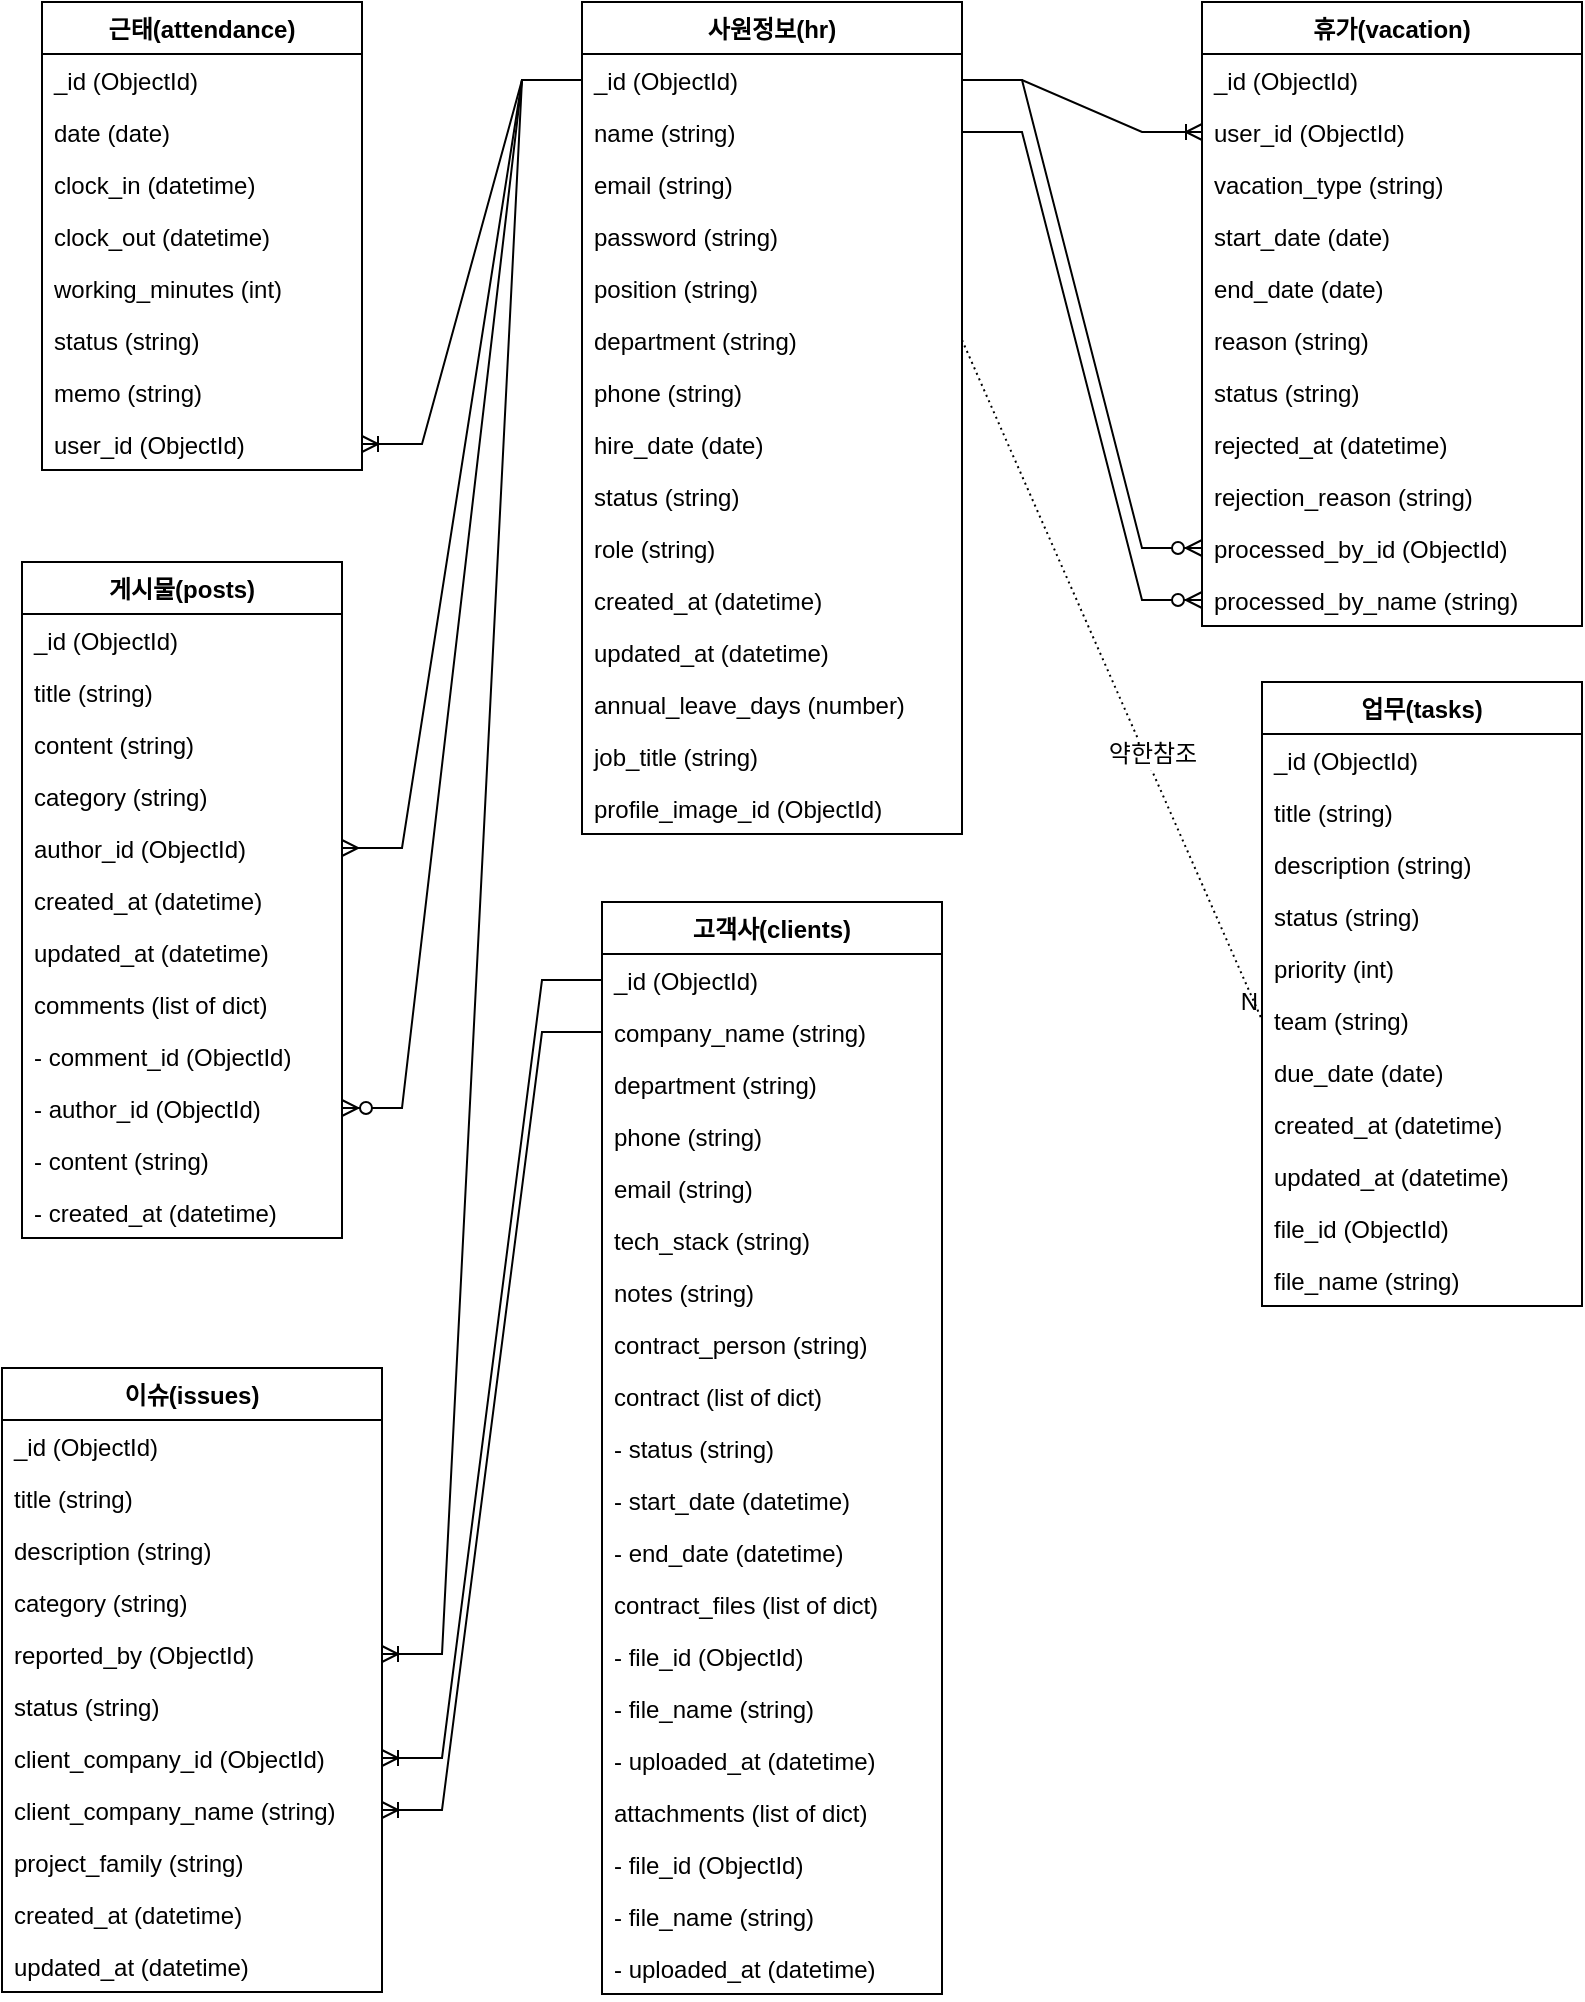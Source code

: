 <mxfile version="27.0.9">
  <diagram name="페이지-1" id="g2t0uJ6KD0MxuH9qEIq0">
    <mxGraphModel dx="1426" dy="849" grid="1" gridSize="10" guides="1" tooltips="1" connect="1" arrows="1" fold="1" page="1" pageScale="1" pageWidth="827" pageHeight="1169" math="0" shadow="0">
      <root>
        <mxCell id="0" />
        <mxCell id="1" parent="0" />
        <mxCell id="-T0FVrPEkTN-0Hhbwtk2-1050" value="업무(tasks)" style="swimlane;fontStyle=1;childLayout=stackLayout;horizontal=1;startSize=26;horizontalStack=0;resizeParent=1;resizeParentMax=0;resizeLast=0;collapsible=1;marginBottom=0;strokeColor=default;align=center;verticalAlign=middle;fontFamily=Helvetica;fontSize=12;fontColor=default;fillColor=default;" parent="1" vertex="1">
          <mxGeometry x="790" y="670" width="160" height="312" as="geometry" />
        </mxCell>
        <mxCell id="-T0FVrPEkTN-0Hhbwtk2-1051" value="_id (ObjectId)" style="text;strokeColor=none;fillColor=none;align=left;verticalAlign=top;spacingLeft=4;spacingRight=4;overflow=hidden;rotatable=0;points=[[0,0.5],[1,0.5]];portConstraint=eastwest;fontFamily=Helvetica;fontSize=12;fontColor=default;fontStyle=0;" parent="-T0FVrPEkTN-0Hhbwtk2-1050" vertex="1">
          <mxGeometry y="26" width="160" height="26" as="geometry" />
        </mxCell>
        <mxCell id="-T0FVrPEkTN-0Hhbwtk2-1052" value="title (string)" style="text;strokeColor=none;fillColor=none;align=left;verticalAlign=top;spacingLeft=4;spacingRight=4;overflow=hidden;rotatable=0;points=[[0,0.5],[1,0.5]];portConstraint=eastwest;fontFamily=Helvetica;fontSize=12;fontColor=default;fontStyle=0;" parent="-T0FVrPEkTN-0Hhbwtk2-1050" vertex="1">
          <mxGeometry y="52" width="160" height="26" as="geometry" />
        </mxCell>
        <mxCell id="-T0FVrPEkTN-0Hhbwtk2-1053" value="description (string)" style="text;strokeColor=none;fillColor=none;align=left;verticalAlign=top;spacingLeft=4;spacingRight=4;overflow=hidden;rotatable=0;points=[[0,0.5],[1,0.5]];portConstraint=eastwest;fontFamily=Helvetica;fontSize=12;fontColor=default;fontStyle=0;" parent="-T0FVrPEkTN-0Hhbwtk2-1050" vertex="1">
          <mxGeometry y="78" width="160" height="26" as="geometry" />
        </mxCell>
        <mxCell id="-T0FVrPEkTN-0Hhbwtk2-1054" value="status (string)" style="text;strokeColor=none;fillColor=none;align=left;verticalAlign=top;spacingLeft=4;spacingRight=4;overflow=hidden;rotatable=0;points=[[0,0.5],[1,0.5]];portConstraint=eastwest;fontFamily=Helvetica;fontSize=12;fontColor=default;fontStyle=0;" parent="-T0FVrPEkTN-0Hhbwtk2-1050" vertex="1">
          <mxGeometry y="104" width="160" height="26" as="geometry" />
        </mxCell>
        <mxCell id="-T0FVrPEkTN-0Hhbwtk2-1055" value="priority (int)" style="text;strokeColor=none;fillColor=none;align=left;verticalAlign=top;spacingLeft=4;spacingRight=4;overflow=hidden;rotatable=0;points=[[0,0.5],[1,0.5]];portConstraint=eastwest;fontFamily=Helvetica;fontSize=12;fontColor=default;fontStyle=0;" parent="-T0FVrPEkTN-0Hhbwtk2-1050" vertex="1">
          <mxGeometry y="130" width="160" height="26" as="geometry" />
        </mxCell>
        <mxCell id="-T0FVrPEkTN-0Hhbwtk2-1056" value="team (string)" style="text;strokeColor=none;fillColor=none;align=left;verticalAlign=top;spacingLeft=4;spacingRight=4;overflow=hidden;rotatable=0;points=[[0,0.5],[1,0.5]];portConstraint=eastwest;fontFamily=Helvetica;fontSize=12;fontColor=default;fontStyle=0;" parent="-T0FVrPEkTN-0Hhbwtk2-1050" vertex="1">
          <mxGeometry y="156" width="160" height="26" as="geometry" />
        </mxCell>
        <mxCell id="-T0FVrPEkTN-0Hhbwtk2-1057" value="due_date (date)" style="text;strokeColor=none;fillColor=none;align=left;verticalAlign=top;spacingLeft=4;spacingRight=4;overflow=hidden;rotatable=0;points=[[0,0.5],[1,0.5]];portConstraint=eastwest;fontFamily=Helvetica;fontSize=12;fontColor=default;fontStyle=0;" parent="-T0FVrPEkTN-0Hhbwtk2-1050" vertex="1">
          <mxGeometry y="182" width="160" height="26" as="geometry" />
        </mxCell>
        <mxCell id="-T0FVrPEkTN-0Hhbwtk2-1058" value="created_at (datetime)" style="text;strokeColor=none;fillColor=none;align=left;verticalAlign=top;spacingLeft=4;spacingRight=4;overflow=hidden;rotatable=0;points=[[0,0.5],[1,0.5]];portConstraint=eastwest;fontFamily=Helvetica;fontSize=12;fontColor=default;fontStyle=0;" parent="-T0FVrPEkTN-0Hhbwtk2-1050" vertex="1">
          <mxGeometry y="208" width="160" height="26" as="geometry" />
        </mxCell>
        <mxCell id="-T0FVrPEkTN-0Hhbwtk2-1059" value="updated_at (datetime)" style="text;strokeColor=none;fillColor=none;align=left;verticalAlign=top;spacingLeft=4;spacingRight=4;overflow=hidden;rotatable=0;points=[[0,0.5],[1,0.5]];portConstraint=eastwest;fontFamily=Helvetica;fontSize=12;fontColor=default;fontStyle=0;" parent="-T0FVrPEkTN-0Hhbwtk2-1050" vertex="1">
          <mxGeometry y="234" width="160" height="26" as="geometry" />
        </mxCell>
        <mxCell id="-T0FVrPEkTN-0Hhbwtk2-1060" value="file_id (ObjectId)" style="text;strokeColor=none;fillColor=none;align=left;verticalAlign=top;spacingLeft=4;spacingRight=4;overflow=hidden;rotatable=0;points=[[0,0.5],[1,0.5]];portConstraint=eastwest;fontFamily=Helvetica;fontSize=12;fontColor=default;fontStyle=0;" parent="-T0FVrPEkTN-0Hhbwtk2-1050" vertex="1">
          <mxGeometry y="260" width="160" height="26" as="geometry" />
        </mxCell>
        <mxCell id="-T0FVrPEkTN-0Hhbwtk2-1061" value="file_name (string)" style="text;strokeColor=none;fillColor=none;align=left;verticalAlign=top;spacingLeft=4;spacingRight=4;overflow=hidden;rotatable=0;points=[[0,0.5],[1,0.5]];portConstraint=eastwest;fontFamily=Helvetica;fontSize=12;fontColor=default;fontStyle=0;" parent="-T0FVrPEkTN-0Hhbwtk2-1050" vertex="1">
          <mxGeometry y="286" width="160" height="26" as="geometry" />
        </mxCell>
        <mxCell id="-T0FVrPEkTN-0Hhbwtk2-1062" value="휴가(vacation)" style="swimlane;fontStyle=1;childLayout=stackLayout;horizontal=1;startSize=26;horizontalStack=0;resizeParent=1;resizeParentMax=0;resizeLast=0;collapsible=1;marginBottom=0;strokeColor=default;align=center;verticalAlign=middle;fontFamily=Helvetica;fontSize=12;fontColor=default;fillColor=default;" parent="1" vertex="1">
          <mxGeometry x="760" y="330" width="190" height="312" as="geometry" />
        </mxCell>
        <mxCell id="-T0FVrPEkTN-0Hhbwtk2-1063" value="_id (ObjectId)" style="text;strokeColor=none;fillColor=none;align=left;verticalAlign=top;spacingLeft=4;spacingRight=4;overflow=hidden;rotatable=0;points=[[0,0.5],[1,0.5]];portConstraint=eastwest;fontFamily=Helvetica;fontSize=12;fontColor=default;fontStyle=0;" parent="-T0FVrPEkTN-0Hhbwtk2-1062" vertex="1">
          <mxGeometry y="26" width="190" height="26" as="geometry" />
        </mxCell>
        <mxCell id="-T0FVrPEkTN-0Hhbwtk2-1064" value="user_id (ObjectId)" style="text;strokeColor=none;fillColor=none;align=left;verticalAlign=top;spacingLeft=4;spacingRight=4;overflow=hidden;rotatable=0;points=[[0,0.5],[1,0.5]];portConstraint=eastwest;fontFamily=Helvetica;fontSize=12;fontColor=default;fontStyle=0;" parent="-T0FVrPEkTN-0Hhbwtk2-1062" vertex="1">
          <mxGeometry y="52" width="190" height="26" as="geometry" />
        </mxCell>
        <mxCell id="-T0FVrPEkTN-0Hhbwtk2-1065" value="vacation_type (string)" style="text;strokeColor=none;fillColor=none;align=left;verticalAlign=top;spacingLeft=4;spacingRight=4;overflow=hidden;rotatable=0;points=[[0,0.5],[1,0.5]];portConstraint=eastwest;fontFamily=Helvetica;fontSize=12;fontColor=default;fontStyle=0;" parent="-T0FVrPEkTN-0Hhbwtk2-1062" vertex="1">
          <mxGeometry y="78" width="190" height="26" as="geometry" />
        </mxCell>
        <mxCell id="-T0FVrPEkTN-0Hhbwtk2-1066" value="start_date (date)" style="text;strokeColor=none;fillColor=none;align=left;verticalAlign=top;spacingLeft=4;spacingRight=4;overflow=hidden;rotatable=0;points=[[0,0.5],[1,0.5]];portConstraint=eastwest;fontFamily=Helvetica;fontSize=12;fontColor=default;fontStyle=0;" parent="-T0FVrPEkTN-0Hhbwtk2-1062" vertex="1">
          <mxGeometry y="104" width="190" height="26" as="geometry" />
        </mxCell>
        <mxCell id="-T0FVrPEkTN-0Hhbwtk2-1067" value="end_date (date)" style="text;strokeColor=none;fillColor=none;align=left;verticalAlign=top;spacingLeft=4;spacingRight=4;overflow=hidden;rotatable=0;points=[[0,0.5],[1,0.5]];portConstraint=eastwest;fontFamily=Helvetica;fontSize=12;fontColor=default;fontStyle=0;" parent="-T0FVrPEkTN-0Hhbwtk2-1062" vertex="1">
          <mxGeometry y="130" width="190" height="26" as="geometry" />
        </mxCell>
        <mxCell id="-T0FVrPEkTN-0Hhbwtk2-1068" value="reason (string)" style="text;strokeColor=none;fillColor=none;align=left;verticalAlign=top;spacingLeft=4;spacingRight=4;overflow=hidden;rotatable=0;points=[[0,0.5],[1,0.5]];portConstraint=eastwest;fontFamily=Helvetica;fontSize=12;fontColor=default;fontStyle=0;" parent="-T0FVrPEkTN-0Hhbwtk2-1062" vertex="1">
          <mxGeometry y="156" width="190" height="26" as="geometry" />
        </mxCell>
        <mxCell id="-T0FVrPEkTN-0Hhbwtk2-1069" value="status (string)" style="text;strokeColor=none;fillColor=none;align=left;verticalAlign=top;spacingLeft=4;spacingRight=4;overflow=hidden;rotatable=0;points=[[0,0.5],[1,0.5]];portConstraint=eastwest;fontFamily=Helvetica;fontSize=12;fontColor=default;fontStyle=0;" parent="-T0FVrPEkTN-0Hhbwtk2-1062" vertex="1">
          <mxGeometry y="182" width="190" height="26" as="geometry" />
        </mxCell>
        <mxCell id="-T0FVrPEkTN-0Hhbwtk2-1070" value="rejected_at (datetime)" style="text;strokeColor=none;fillColor=none;align=left;verticalAlign=top;spacingLeft=4;spacingRight=4;overflow=hidden;rotatable=0;points=[[0,0.5],[1,0.5]];portConstraint=eastwest;fontFamily=Helvetica;fontSize=12;fontColor=default;fontStyle=0;" parent="-T0FVrPEkTN-0Hhbwtk2-1062" vertex="1">
          <mxGeometry y="208" width="190" height="26" as="geometry" />
        </mxCell>
        <mxCell id="-T0FVrPEkTN-0Hhbwtk2-1071" value="rejection_reason (string)" style="text;strokeColor=none;fillColor=none;align=left;verticalAlign=top;spacingLeft=4;spacingRight=4;overflow=hidden;rotatable=0;points=[[0,0.5],[1,0.5]];portConstraint=eastwest;fontFamily=Helvetica;fontSize=12;fontColor=default;fontStyle=0;" parent="-T0FVrPEkTN-0Hhbwtk2-1062" vertex="1">
          <mxGeometry y="234" width="190" height="26" as="geometry" />
        </mxCell>
        <mxCell id="-T0FVrPEkTN-0Hhbwtk2-1072" value="processed_by_id (ObjectId)" style="text;strokeColor=none;fillColor=none;align=left;verticalAlign=top;spacingLeft=4;spacingRight=4;overflow=hidden;rotatable=0;points=[[0,0.5],[1,0.5]];portConstraint=eastwest;fontFamily=Helvetica;fontSize=12;fontColor=default;fontStyle=0;" parent="-T0FVrPEkTN-0Hhbwtk2-1062" vertex="1">
          <mxGeometry y="260" width="190" height="26" as="geometry" />
        </mxCell>
        <mxCell id="-T0FVrPEkTN-0Hhbwtk2-1073" value="processed_by_name (string)" style="text;strokeColor=none;fillColor=none;align=left;verticalAlign=top;spacingLeft=4;spacingRight=4;overflow=hidden;rotatable=0;points=[[0,0.5],[1,0.5]];portConstraint=eastwest;fontFamily=Helvetica;fontSize=12;fontColor=default;fontStyle=0;" parent="-T0FVrPEkTN-0Hhbwtk2-1062" vertex="1">
          <mxGeometry y="286" width="190" height="26" as="geometry" />
        </mxCell>
        <mxCell id="-T0FVrPEkTN-0Hhbwtk2-1074" value="사원정보(hr)" style="swimlane;fontStyle=1;childLayout=stackLayout;horizontal=1;startSize=26;horizontalStack=0;resizeParent=1;resizeParentMax=0;resizeLast=0;collapsible=1;marginBottom=0;strokeColor=default;align=center;verticalAlign=middle;fontFamily=Helvetica;fontSize=12;fontColor=default;fillColor=default;" parent="1" vertex="1">
          <mxGeometry x="450" y="330" width="190" height="416" as="geometry" />
        </mxCell>
        <mxCell id="-T0FVrPEkTN-0Hhbwtk2-1075" value="_id (ObjectId)" style="text;strokeColor=none;fillColor=none;align=left;verticalAlign=top;spacingLeft=4;spacingRight=4;overflow=hidden;rotatable=0;points=[[0,0.5],[1,0.5]];portConstraint=eastwest;fontFamily=Helvetica;fontSize=12;fontColor=default;fontStyle=0;" parent="-T0FVrPEkTN-0Hhbwtk2-1074" vertex="1">
          <mxGeometry y="26" width="190" height="26" as="geometry" />
        </mxCell>
        <mxCell id="-T0FVrPEkTN-0Hhbwtk2-1076" value="name (string)" style="text;strokeColor=none;fillColor=none;align=left;verticalAlign=top;spacingLeft=4;spacingRight=4;overflow=hidden;rotatable=0;points=[[0,0.5],[1,0.5]];portConstraint=eastwest;fontFamily=Helvetica;fontSize=12;fontColor=default;fontStyle=0;" parent="-T0FVrPEkTN-0Hhbwtk2-1074" vertex="1">
          <mxGeometry y="52" width="190" height="26" as="geometry" />
        </mxCell>
        <mxCell id="-T0FVrPEkTN-0Hhbwtk2-1077" value="email (string)" style="text;strokeColor=none;fillColor=none;align=left;verticalAlign=top;spacingLeft=4;spacingRight=4;overflow=hidden;rotatable=0;points=[[0,0.5],[1,0.5]];portConstraint=eastwest;fontFamily=Helvetica;fontSize=12;fontColor=default;fontStyle=0;" parent="-T0FVrPEkTN-0Hhbwtk2-1074" vertex="1">
          <mxGeometry y="78" width="190" height="26" as="geometry" />
        </mxCell>
        <mxCell id="-T0FVrPEkTN-0Hhbwtk2-1078" value="password (string)" style="text;strokeColor=none;fillColor=none;align=left;verticalAlign=top;spacingLeft=4;spacingRight=4;overflow=hidden;rotatable=0;points=[[0,0.5],[1,0.5]];portConstraint=eastwest;fontFamily=Helvetica;fontSize=12;fontColor=default;fontStyle=0;" parent="-T0FVrPEkTN-0Hhbwtk2-1074" vertex="1">
          <mxGeometry y="104" width="190" height="26" as="geometry" />
        </mxCell>
        <mxCell id="-T0FVrPEkTN-0Hhbwtk2-1079" value="position (string)" style="text;strokeColor=none;fillColor=none;align=left;verticalAlign=top;spacingLeft=4;spacingRight=4;overflow=hidden;rotatable=0;points=[[0,0.5],[1,0.5]];portConstraint=eastwest;fontFamily=Helvetica;fontSize=12;fontColor=default;fontStyle=0;" parent="-T0FVrPEkTN-0Hhbwtk2-1074" vertex="1">
          <mxGeometry y="130" width="190" height="26" as="geometry" />
        </mxCell>
        <mxCell id="-T0FVrPEkTN-0Hhbwtk2-1080" value="department (string)" style="text;strokeColor=none;fillColor=none;align=left;verticalAlign=top;spacingLeft=4;spacingRight=4;overflow=hidden;rotatable=0;points=[[0,0.5],[1,0.5]];portConstraint=eastwest;fontFamily=Helvetica;fontSize=12;fontColor=default;fontStyle=0;" parent="-T0FVrPEkTN-0Hhbwtk2-1074" vertex="1">
          <mxGeometry y="156" width="190" height="26" as="geometry" />
        </mxCell>
        <mxCell id="-T0FVrPEkTN-0Hhbwtk2-1081" value="phone (string)" style="text;strokeColor=none;fillColor=none;align=left;verticalAlign=top;spacingLeft=4;spacingRight=4;overflow=hidden;rotatable=0;points=[[0,0.5],[1,0.5]];portConstraint=eastwest;fontFamily=Helvetica;fontSize=12;fontColor=default;fontStyle=0;" parent="-T0FVrPEkTN-0Hhbwtk2-1074" vertex="1">
          <mxGeometry y="182" width="190" height="26" as="geometry" />
        </mxCell>
        <mxCell id="-T0FVrPEkTN-0Hhbwtk2-1082" value="hire_date (date)" style="text;strokeColor=none;fillColor=none;align=left;verticalAlign=top;spacingLeft=4;spacingRight=4;overflow=hidden;rotatable=0;points=[[0,0.5],[1,0.5]];portConstraint=eastwest;fontFamily=Helvetica;fontSize=12;fontColor=default;fontStyle=0;" parent="-T0FVrPEkTN-0Hhbwtk2-1074" vertex="1">
          <mxGeometry y="208" width="190" height="26" as="geometry" />
        </mxCell>
        <mxCell id="-T0FVrPEkTN-0Hhbwtk2-1083" value="status (string)" style="text;strokeColor=none;fillColor=none;align=left;verticalAlign=top;spacingLeft=4;spacingRight=4;overflow=hidden;rotatable=0;points=[[0,0.5],[1,0.5]];portConstraint=eastwest;fontFamily=Helvetica;fontSize=12;fontColor=default;fontStyle=0;" parent="-T0FVrPEkTN-0Hhbwtk2-1074" vertex="1">
          <mxGeometry y="234" width="190" height="26" as="geometry" />
        </mxCell>
        <mxCell id="-T0FVrPEkTN-0Hhbwtk2-1084" value="role (string)" style="text;strokeColor=none;fillColor=none;align=left;verticalAlign=top;spacingLeft=4;spacingRight=4;overflow=hidden;rotatable=0;points=[[0,0.5],[1,0.5]];portConstraint=eastwest;fontFamily=Helvetica;fontSize=12;fontColor=default;fontStyle=0;" parent="-T0FVrPEkTN-0Hhbwtk2-1074" vertex="1">
          <mxGeometry y="260" width="190" height="26" as="geometry" />
        </mxCell>
        <mxCell id="-T0FVrPEkTN-0Hhbwtk2-1085" value="created_at (datetime)" style="text;strokeColor=none;fillColor=none;align=left;verticalAlign=top;spacingLeft=4;spacingRight=4;overflow=hidden;rotatable=0;points=[[0,0.5],[1,0.5]];portConstraint=eastwest;fontFamily=Helvetica;fontSize=12;fontColor=default;fontStyle=0;" parent="-T0FVrPEkTN-0Hhbwtk2-1074" vertex="1">
          <mxGeometry y="286" width="190" height="26" as="geometry" />
        </mxCell>
        <mxCell id="-T0FVrPEkTN-0Hhbwtk2-1086" value="updated_at (datetime)" style="text;strokeColor=none;fillColor=none;align=left;verticalAlign=top;spacingLeft=4;spacingRight=4;overflow=hidden;rotatable=0;points=[[0,0.5],[1,0.5]];portConstraint=eastwest;fontFamily=Helvetica;fontSize=12;fontColor=default;fontStyle=0;" parent="-T0FVrPEkTN-0Hhbwtk2-1074" vertex="1">
          <mxGeometry y="312" width="190" height="26" as="geometry" />
        </mxCell>
        <mxCell id="-T0FVrPEkTN-0Hhbwtk2-1087" value="annual_leave_days (number)" style="text;strokeColor=none;fillColor=none;align=left;verticalAlign=top;spacingLeft=4;spacingRight=4;overflow=hidden;rotatable=0;points=[[0,0.5],[1,0.5]];portConstraint=eastwest;fontFamily=Helvetica;fontSize=12;fontColor=default;fontStyle=0;" parent="-T0FVrPEkTN-0Hhbwtk2-1074" vertex="1">
          <mxGeometry y="338" width="190" height="26" as="geometry" />
        </mxCell>
        <mxCell id="-T0FVrPEkTN-0Hhbwtk2-1088" value="job_title (string)" style="text;strokeColor=none;fillColor=none;align=left;verticalAlign=top;spacingLeft=4;spacingRight=4;overflow=hidden;rotatable=0;points=[[0,0.5],[1,0.5]];portConstraint=eastwest;fontFamily=Helvetica;fontSize=12;fontColor=default;fontStyle=0;" parent="-T0FVrPEkTN-0Hhbwtk2-1074" vertex="1">
          <mxGeometry y="364" width="190" height="26" as="geometry" />
        </mxCell>
        <mxCell id="-T0FVrPEkTN-0Hhbwtk2-1089" value="profile_image_id (ObjectId)" style="text;strokeColor=none;fillColor=none;align=left;verticalAlign=top;spacingLeft=4;spacingRight=4;overflow=hidden;rotatable=0;points=[[0,0.5],[1,0.5]];portConstraint=eastwest;fontFamily=Helvetica;fontSize=12;fontColor=default;fontStyle=0;" parent="-T0FVrPEkTN-0Hhbwtk2-1074" vertex="1">
          <mxGeometry y="390" width="190" height="26" as="geometry" />
        </mxCell>
        <mxCell id="-T0FVrPEkTN-0Hhbwtk2-1099" value="근태(attendance)" style="swimlane;fontStyle=1;childLayout=stackLayout;horizontal=1;startSize=26;horizontalStack=0;resizeParent=1;resizeParentMax=0;resizeLast=0;collapsible=1;marginBottom=0;strokeColor=default;align=center;verticalAlign=middle;fontFamily=Helvetica;fontSize=12;fontColor=default;fillColor=default;" parent="1" vertex="1">
          <mxGeometry x="180" y="330" width="160" height="234" as="geometry" />
        </mxCell>
        <mxCell id="-T0FVrPEkTN-0Hhbwtk2-1100" value="_id (ObjectId)" style="text;strokeColor=none;fillColor=none;align=left;verticalAlign=top;spacingLeft=4;spacingRight=4;overflow=hidden;rotatable=0;points=[[0,0.5],[1,0.5]];portConstraint=eastwest;fontFamily=Helvetica;fontSize=12;fontColor=default;fontStyle=0;" parent="-T0FVrPEkTN-0Hhbwtk2-1099" vertex="1">
          <mxGeometry y="26" width="160" height="26" as="geometry" />
        </mxCell>
        <mxCell id="-T0FVrPEkTN-0Hhbwtk2-1101" value="date (date)" style="text;strokeColor=none;fillColor=none;align=left;verticalAlign=top;spacingLeft=4;spacingRight=4;overflow=hidden;rotatable=0;points=[[0,0.5],[1,0.5]];portConstraint=eastwest;fontFamily=Helvetica;fontSize=12;fontColor=default;fontStyle=0;" parent="-T0FVrPEkTN-0Hhbwtk2-1099" vertex="1">
          <mxGeometry y="52" width="160" height="26" as="geometry" />
        </mxCell>
        <mxCell id="-T0FVrPEkTN-0Hhbwtk2-1102" value="clock_in (datetime)" style="text;strokeColor=none;fillColor=none;align=left;verticalAlign=top;spacingLeft=4;spacingRight=4;overflow=hidden;rotatable=0;points=[[0,0.5],[1,0.5]];portConstraint=eastwest;fontFamily=Helvetica;fontSize=12;fontColor=default;fontStyle=0;" parent="-T0FVrPEkTN-0Hhbwtk2-1099" vertex="1">
          <mxGeometry y="78" width="160" height="26" as="geometry" />
        </mxCell>
        <mxCell id="-T0FVrPEkTN-0Hhbwtk2-1103" value="clock_out (datetime)" style="text;strokeColor=none;fillColor=none;align=left;verticalAlign=top;spacingLeft=4;spacingRight=4;overflow=hidden;rotatable=0;points=[[0,0.5],[1,0.5]];portConstraint=eastwest;fontFamily=Helvetica;fontSize=12;fontColor=default;fontStyle=0;" parent="-T0FVrPEkTN-0Hhbwtk2-1099" vertex="1">
          <mxGeometry y="104" width="160" height="26" as="geometry" />
        </mxCell>
        <mxCell id="-T0FVrPEkTN-0Hhbwtk2-1104" value="working_minutes (int)" style="text;strokeColor=none;fillColor=none;align=left;verticalAlign=top;spacingLeft=4;spacingRight=4;overflow=hidden;rotatable=0;points=[[0,0.5],[1,0.5]];portConstraint=eastwest;fontFamily=Helvetica;fontSize=12;fontColor=default;fontStyle=0;" parent="-T0FVrPEkTN-0Hhbwtk2-1099" vertex="1">
          <mxGeometry y="130" width="160" height="26" as="geometry" />
        </mxCell>
        <mxCell id="-T0FVrPEkTN-0Hhbwtk2-1105" value="status (string)" style="text;strokeColor=none;fillColor=none;align=left;verticalAlign=top;spacingLeft=4;spacingRight=4;overflow=hidden;rotatable=0;points=[[0,0.5],[1,0.5]];portConstraint=eastwest;fontFamily=Helvetica;fontSize=12;fontColor=default;fontStyle=0;" parent="-T0FVrPEkTN-0Hhbwtk2-1099" vertex="1">
          <mxGeometry y="156" width="160" height="26" as="geometry" />
        </mxCell>
        <mxCell id="-T0FVrPEkTN-0Hhbwtk2-1106" value="memo (string)" style="text;strokeColor=none;fillColor=none;align=left;verticalAlign=top;spacingLeft=4;spacingRight=4;overflow=hidden;rotatable=0;points=[[0,0.5],[1,0.5]];portConstraint=eastwest;fontFamily=Helvetica;fontSize=12;fontColor=default;fontStyle=0;" parent="-T0FVrPEkTN-0Hhbwtk2-1099" vertex="1">
          <mxGeometry y="182" width="160" height="26" as="geometry" />
        </mxCell>
        <mxCell id="-T0FVrPEkTN-0Hhbwtk2-1107" value="user_id (ObjectId)" style="text;strokeColor=none;fillColor=none;align=left;verticalAlign=top;spacingLeft=4;spacingRight=4;overflow=hidden;rotatable=0;points=[[0,0.5],[1,0.5]];portConstraint=eastwest;fontFamily=Helvetica;fontSize=12;fontColor=default;fontStyle=0;" parent="-T0FVrPEkTN-0Hhbwtk2-1099" vertex="1">
          <mxGeometry y="208" width="160" height="26" as="geometry" />
        </mxCell>
        <mxCell id="-T0FVrPEkTN-0Hhbwtk2-1108" value="이슈(issues)" style="swimlane;fontStyle=1;childLayout=stackLayout;horizontal=1;startSize=26;horizontalStack=0;resizeParent=1;resizeParentMax=0;resizeLast=0;collapsible=1;marginBottom=0;strokeColor=default;align=center;verticalAlign=middle;fontFamily=Helvetica;fontSize=12;fontColor=default;fillColor=default;" parent="1" vertex="1">
          <mxGeometry x="160" y="1013" width="190" height="312" as="geometry" />
        </mxCell>
        <mxCell id="-T0FVrPEkTN-0Hhbwtk2-1109" value="_id (ObjectId)" style="text;strokeColor=none;fillColor=none;align=left;verticalAlign=top;spacingLeft=4;spacingRight=4;overflow=hidden;rotatable=0;points=[[0,0.5],[1,0.5]];portConstraint=eastwest;fontFamily=Helvetica;fontSize=12;fontColor=default;fontStyle=0;" parent="-T0FVrPEkTN-0Hhbwtk2-1108" vertex="1">
          <mxGeometry y="26" width="190" height="26" as="geometry" />
        </mxCell>
        <mxCell id="-T0FVrPEkTN-0Hhbwtk2-1110" value="title (string)" style="text;strokeColor=none;fillColor=none;align=left;verticalAlign=top;spacingLeft=4;spacingRight=4;overflow=hidden;rotatable=0;points=[[0,0.5],[1,0.5]];portConstraint=eastwest;fontFamily=Helvetica;fontSize=12;fontColor=default;fontStyle=0;" parent="-T0FVrPEkTN-0Hhbwtk2-1108" vertex="1">
          <mxGeometry y="52" width="190" height="26" as="geometry" />
        </mxCell>
        <mxCell id="-T0FVrPEkTN-0Hhbwtk2-1111" value="description (string)" style="text;strokeColor=none;fillColor=none;align=left;verticalAlign=top;spacingLeft=4;spacingRight=4;overflow=hidden;rotatable=0;points=[[0,0.5],[1,0.5]];portConstraint=eastwest;fontFamily=Helvetica;fontSize=12;fontColor=default;fontStyle=0;" parent="-T0FVrPEkTN-0Hhbwtk2-1108" vertex="1">
          <mxGeometry y="78" width="190" height="26" as="geometry" />
        </mxCell>
        <mxCell id="-T0FVrPEkTN-0Hhbwtk2-1112" value="category (string)" style="text;strokeColor=none;fillColor=none;align=left;verticalAlign=top;spacingLeft=4;spacingRight=4;overflow=hidden;rotatable=0;points=[[0,0.5],[1,0.5]];portConstraint=eastwest;fontFamily=Helvetica;fontSize=12;fontColor=default;fontStyle=0;" parent="-T0FVrPEkTN-0Hhbwtk2-1108" vertex="1">
          <mxGeometry y="104" width="190" height="26" as="geometry" />
        </mxCell>
        <mxCell id="-T0FVrPEkTN-0Hhbwtk2-1113" value="reported_by (ObjectId)" style="text;strokeColor=none;fillColor=none;align=left;verticalAlign=top;spacingLeft=4;spacingRight=4;overflow=hidden;rotatable=0;points=[[0,0.5],[1,0.5]];portConstraint=eastwest;fontFamily=Helvetica;fontSize=12;fontColor=default;fontStyle=0;" parent="-T0FVrPEkTN-0Hhbwtk2-1108" vertex="1">
          <mxGeometry y="130" width="190" height="26" as="geometry" />
        </mxCell>
        <mxCell id="-T0FVrPEkTN-0Hhbwtk2-1114" value="status (string)" style="text;strokeColor=none;fillColor=none;align=left;verticalAlign=top;spacingLeft=4;spacingRight=4;overflow=hidden;rotatable=0;points=[[0,0.5],[1,0.5]];portConstraint=eastwest;fontFamily=Helvetica;fontSize=12;fontColor=default;fontStyle=0;" parent="-T0FVrPEkTN-0Hhbwtk2-1108" vertex="1">
          <mxGeometry y="156" width="190" height="26" as="geometry" />
        </mxCell>
        <mxCell id="-T0FVrPEkTN-0Hhbwtk2-1115" value="client_company_id (ObjectId)" style="text;strokeColor=none;fillColor=none;align=left;verticalAlign=top;spacingLeft=4;spacingRight=4;overflow=hidden;rotatable=0;points=[[0,0.5],[1,0.5]];portConstraint=eastwest;fontFamily=Helvetica;fontSize=12;fontColor=default;fontStyle=0;" parent="-T0FVrPEkTN-0Hhbwtk2-1108" vertex="1">
          <mxGeometry y="182" width="190" height="26" as="geometry" />
        </mxCell>
        <mxCell id="-T0FVrPEkTN-0Hhbwtk2-1116" value="client_company_name (string)" style="text;strokeColor=none;fillColor=none;align=left;verticalAlign=top;spacingLeft=4;spacingRight=4;overflow=hidden;rotatable=0;points=[[0,0.5],[1,0.5]];portConstraint=eastwest;fontFamily=Helvetica;fontSize=12;fontColor=default;fontStyle=0;" parent="-T0FVrPEkTN-0Hhbwtk2-1108" vertex="1">
          <mxGeometry y="208" width="190" height="26" as="geometry" />
        </mxCell>
        <mxCell id="-T0FVrPEkTN-0Hhbwtk2-1117" value="project_family (string)" style="text;strokeColor=none;fillColor=none;align=left;verticalAlign=top;spacingLeft=4;spacingRight=4;overflow=hidden;rotatable=0;points=[[0,0.5],[1,0.5]];portConstraint=eastwest;fontFamily=Helvetica;fontSize=12;fontColor=default;fontStyle=0;" parent="-T0FVrPEkTN-0Hhbwtk2-1108" vertex="1">
          <mxGeometry y="234" width="190" height="26" as="geometry" />
        </mxCell>
        <mxCell id="-T0FVrPEkTN-0Hhbwtk2-1118" value="created_at (datetime)" style="text;strokeColor=none;fillColor=none;align=left;verticalAlign=top;spacingLeft=4;spacingRight=4;overflow=hidden;rotatable=0;points=[[0,0.5],[1,0.5]];portConstraint=eastwest;fontFamily=Helvetica;fontSize=12;fontColor=default;fontStyle=0;" parent="-T0FVrPEkTN-0Hhbwtk2-1108" vertex="1">
          <mxGeometry y="260" width="190" height="26" as="geometry" />
        </mxCell>
        <mxCell id="-T0FVrPEkTN-0Hhbwtk2-1119" value="updated_at (datetime)" style="text;strokeColor=none;fillColor=none;align=left;verticalAlign=top;spacingLeft=4;spacingRight=4;overflow=hidden;rotatable=0;points=[[0,0.5],[1,0.5]];portConstraint=eastwest;fontFamily=Helvetica;fontSize=12;fontColor=default;fontStyle=0;" parent="-T0FVrPEkTN-0Hhbwtk2-1108" vertex="1">
          <mxGeometry y="286" width="190" height="26" as="geometry" />
        </mxCell>
        <mxCell id="-T0FVrPEkTN-0Hhbwtk2-1120" value="고객사(clients)" style="swimlane;fontStyle=1;childLayout=stackLayout;horizontal=1;startSize=26;horizontalStack=0;resizeParent=1;resizeParentMax=0;resizeLast=0;collapsible=1;marginBottom=0;strokeColor=default;align=center;verticalAlign=middle;fontFamily=Helvetica;fontSize=12;fontColor=default;fillColor=default;" parent="1" vertex="1">
          <mxGeometry x="460" y="780" width="170" height="546" as="geometry" />
        </mxCell>
        <mxCell id="-T0FVrPEkTN-0Hhbwtk2-1121" value="_id (ObjectId)" style="text;strokeColor=none;fillColor=none;align=left;verticalAlign=top;spacingLeft=4;spacingRight=4;overflow=hidden;rotatable=0;points=[[0,0.5],[1,0.5]];portConstraint=eastwest;fontFamily=Helvetica;fontSize=12;fontColor=default;fontStyle=0;" parent="-T0FVrPEkTN-0Hhbwtk2-1120" vertex="1">
          <mxGeometry y="26" width="170" height="26" as="geometry" />
        </mxCell>
        <mxCell id="-T0FVrPEkTN-0Hhbwtk2-1122" value="company_name (string)" style="text;strokeColor=none;fillColor=none;align=left;verticalAlign=top;spacingLeft=4;spacingRight=4;overflow=hidden;rotatable=0;points=[[0,0.5],[1,0.5]];portConstraint=eastwest;fontFamily=Helvetica;fontSize=12;fontColor=default;fontStyle=0;" parent="-T0FVrPEkTN-0Hhbwtk2-1120" vertex="1">
          <mxGeometry y="52" width="170" height="26" as="geometry" />
        </mxCell>
        <mxCell id="-T0FVrPEkTN-0Hhbwtk2-1123" value="department (string)" style="text;strokeColor=none;fillColor=none;align=left;verticalAlign=top;spacingLeft=4;spacingRight=4;overflow=hidden;rotatable=0;points=[[0,0.5],[1,0.5]];portConstraint=eastwest;fontFamily=Helvetica;fontSize=12;fontColor=default;fontStyle=0;" parent="-T0FVrPEkTN-0Hhbwtk2-1120" vertex="1">
          <mxGeometry y="78" width="170" height="26" as="geometry" />
        </mxCell>
        <mxCell id="-T0FVrPEkTN-0Hhbwtk2-1124" value="phone (string)" style="text;strokeColor=none;fillColor=none;align=left;verticalAlign=top;spacingLeft=4;spacingRight=4;overflow=hidden;rotatable=0;points=[[0,0.5],[1,0.5]];portConstraint=eastwest;fontFamily=Helvetica;fontSize=12;fontColor=default;fontStyle=0;" parent="-T0FVrPEkTN-0Hhbwtk2-1120" vertex="1">
          <mxGeometry y="104" width="170" height="26" as="geometry" />
        </mxCell>
        <mxCell id="-T0FVrPEkTN-0Hhbwtk2-1125" value="email (string)" style="text;strokeColor=none;fillColor=none;align=left;verticalAlign=top;spacingLeft=4;spacingRight=4;overflow=hidden;rotatable=0;points=[[0,0.5],[1,0.5]];portConstraint=eastwest;fontFamily=Helvetica;fontSize=12;fontColor=default;fontStyle=0;" parent="-T0FVrPEkTN-0Hhbwtk2-1120" vertex="1">
          <mxGeometry y="130" width="170" height="26" as="geometry" />
        </mxCell>
        <mxCell id="-T0FVrPEkTN-0Hhbwtk2-1126" value="tech_stack (string)" style="text;strokeColor=none;fillColor=none;align=left;verticalAlign=top;spacingLeft=4;spacingRight=4;overflow=hidden;rotatable=0;points=[[0,0.5],[1,0.5]];portConstraint=eastwest;fontFamily=Helvetica;fontSize=12;fontColor=default;fontStyle=0;" parent="-T0FVrPEkTN-0Hhbwtk2-1120" vertex="1">
          <mxGeometry y="156" width="170" height="26" as="geometry" />
        </mxCell>
        <mxCell id="-T0FVrPEkTN-0Hhbwtk2-1127" value="notes (string)" style="text;strokeColor=none;fillColor=none;align=left;verticalAlign=top;spacingLeft=4;spacingRight=4;overflow=hidden;rotatable=0;points=[[0,0.5],[1,0.5]];portConstraint=eastwest;fontFamily=Helvetica;fontSize=12;fontColor=default;fontStyle=0;" parent="-T0FVrPEkTN-0Hhbwtk2-1120" vertex="1">
          <mxGeometry y="182" width="170" height="26" as="geometry" />
        </mxCell>
        <mxCell id="jb86_48VgIWmfxocfCN1-1" value="contract_person (string)" style="text;strokeColor=none;fillColor=none;align=left;verticalAlign=top;spacingLeft=4;spacingRight=4;overflow=hidden;rotatable=0;points=[[0,0.5],[1,0.5]];portConstraint=eastwest;fontFamily=Helvetica;fontSize=12;fontColor=default;fontStyle=0;" vertex="1" parent="-T0FVrPEkTN-0Hhbwtk2-1120">
          <mxGeometry y="208" width="170" height="26" as="geometry" />
        </mxCell>
        <mxCell id="-T0FVrPEkTN-0Hhbwtk2-1128" value="contract (list of dict)" style="text;strokeColor=none;fillColor=none;align=left;verticalAlign=top;spacingLeft=4;spacingRight=4;overflow=hidden;rotatable=0;points=[[0,0.5],[1,0.5]];portConstraint=eastwest;fontFamily=Helvetica;fontSize=12;fontColor=default;fontStyle=0;" parent="-T0FVrPEkTN-0Hhbwtk2-1120" vertex="1">
          <mxGeometry y="234" width="170" height="26" as="geometry" />
        </mxCell>
        <mxCell id="-T0FVrPEkTN-0Hhbwtk2-1129" value="  - status (string)" style="text;strokeColor=none;fillColor=none;align=left;verticalAlign=top;spacingLeft=4;spacingRight=4;overflow=hidden;rotatable=0;points=[[0,0.5],[1,0.5]];portConstraint=eastwest;fontFamily=Helvetica;fontSize=12;fontColor=default;fontStyle=0;" parent="-T0FVrPEkTN-0Hhbwtk2-1120" vertex="1">
          <mxGeometry y="260" width="170" height="26" as="geometry" />
        </mxCell>
        <mxCell id="-T0FVrPEkTN-0Hhbwtk2-1130" value="  - start_date (datetime)" style="text;strokeColor=none;fillColor=none;align=left;verticalAlign=top;spacingLeft=4;spacingRight=4;overflow=hidden;rotatable=0;points=[[0,0.5],[1,0.5]];portConstraint=eastwest;fontFamily=Helvetica;fontSize=12;fontColor=default;fontStyle=0;" parent="-T0FVrPEkTN-0Hhbwtk2-1120" vertex="1">
          <mxGeometry y="286" width="170" height="26" as="geometry" />
        </mxCell>
        <mxCell id="-T0FVrPEkTN-0Hhbwtk2-1131" value="  - end_date (datetime)" style="text;strokeColor=none;fillColor=none;align=left;verticalAlign=top;spacingLeft=4;spacingRight=4;overflow=hidden;rotatable=0;points=[[0,0.5],[1,0.5]];portConstraint=eastwest;fontFamily=Helvetica;fontSize=12;fontColor=default;fontStyle=0;" parent="-T0FVrPEkTN-0Hhbwtk2-1120" vertex="1">
          <mxGeometry y="312" width="170" height="26" as="geometry" />
        </mxCell>
        <mxCell id="-T0FVrPEkTN-0Hhbwtk2-1132" value="contract_files (list of dict)" style="text;strokeColor=none;fillColor=none;align=left;verticalAlign=top;spacingLeft=4;spacingRight=4;overflow=hidden;rotatable=0;points=[[0,0.5],[1,0.5]];portConstraint=eastwest;fontFamily=Helvetica;fontSize=12;fontColor=default;fontStyle=0;" parent="-T0FVrPEkTN-0Hhbwtk2-1120" vertex="1">
          <mxGeometry y="338" width="170" height="26" as="geometry" />
        </mxCell>
        <mxCell id="-T0FVrPEkTN-0Hhbwtk2-1133" value="  - file_id (ObjectId)" style="text;strokeColor=none;fillColor=none;align=left;verticalAlign=top;spacingLeft=4;spacingRight=4;overflow=hidden;rotatable=0;points=[[0,0.5],[1,0.5]];portConstraint=eastwest;fontFamily=Helvetica;fontSize=12;fontColor=default;fontStyle=0;" parent="-T0FVrPEkTN-0Hhbwtk2-1120" vertex="1">
          <mxGeometry y="364" width="170" height="26" as="geometry" />
        </mxCell>
        <mxCell id="-T0FVrPEkTN-0Hhbwtk2-1134" value="  - file_name (string)" style="text;strokeColor=none;fillColor=none;align=left;verticalAlign=top;spacingLeft=4;spacingRight=4;overflow=hidden;rotatable=0;points=[[0,0.5],[1,0.5]];portConstraint=eastwest;fontFamily=Helvetica;fontSize=12;fontColor=default;fontStyle=0;" parent="-T0FVrPEkTN-0Hhbwtk2-1120" vertex="1">
          <mxGeometry y="390" width="170" height="26" as="geometry" />
        </mxCell>
        <mxCell id="-T0FVrPEkTN-0Hhbwtk2-1135" value="  - uploaded_at (datetime)" style="text;strokeColor=none;fillColor=none;align=left;verticalAlign=top;spacingLeft=4;spacingRight=4;overflow=hidden;rotatable=0;points=[[0,0.5],[1,0.5]];portConstraint=eastwest;fontFamily=Helvetica;fontSize=12;fontColor=default;fontStyle=0;" parent="-T0FVrPEkTN-0Hhbwtk2-1120" vertex="1">
          <mxGeometry y="416" width="170" height="26" as="geometry" />
        </mxCell>
        <mxCell id="-T0FVrPEkTN-0Hhbwtk2-1136" value="attachments (list of dict)" style="text;strokeColor=none;fillColor=none;align=left;verticalAlign=top;spacingLeft=4;spacingRight=4;overflow=hidden;rotatable=0;points=[[0,0.5],[1,0.5]];portConstraint=eastwest;fontFamily=Helvetica;fontSize=12;fontColor=default;fontStyle=0;" parent="-T0FVrPEkTN-0Hhbwtk2-1120" vertex="1">
          <mxGeometry y="442" width="170" height="26" as="geometry" />
        </mxCell>
        <mxCell id="-T0FVrPEkTN-0Hhbwtk2-1137" value="  - file_id (ObjectId)" style="text;strokeColor=none;fillColor=none;align=left;verticalAlign=top;spacingLeft=4;spacingRight=4;overflow=hidden;rotatable=0;points=[[0,0.5],[1,0.5]];portConstraint=eastwest;fontFamily=Helvetica;fontSize=12;fontColor=default;fontStyle=0;" parent="-T0FVrPEkTN-0Hhbwtk2-1120" vertex="1">
          <mxGeometry y="468" width="170" height="26" as="geometry" />
        </mxCell>
        <mxCell id="-T0FVrPEkTN-0Hhbwtk2-1138" value="  - file_name (string)" style="text;strokeColor=none;fillColor=none;align=left;verticalAlign=top;spacingLeft=4;spacingRight=4;overflow=hidden;rotatable=0;points=[[0,0.5],[1,0.5]];portConstraint=eastwest;fontFamily=Helvetica;fontSize=12;fontColor=default;fontStyle=0;" parent="-T0FVrPEkTN-0Hhbwtk2-1120" vertex="1">
          <mxGeometry y="494" width="170" height="26" as="geometry" />
        </mxCell>
        <mxCell id="-T0FVrPEkTN-0Hhbwtk2-1139" value="  - uploaded_at (datetime)" style="text;strokeColor=none;fillColor=none;align=left;verticalAlign=top;spacingLeft=4;spacingRight=4;overflow=hidden;rotatable=0;points=[[0,0.5],[1,0.5]];portConstraint=eastwest;fontFamily=Helvetica;fontSize=12;fontColor=default;fontStyle=0;" parent="-T0FVrPEkTN-0Hhbwtk2-1120" vertex="1">
          <mxGeometry y="520" width="170" height="26" as="geometry" />
        </mxCell>
        <mxCell id="-T0FVrPEkTN-0Hhbwtk2-1142" value="" style="edgeStyle=entityRelationEdgeStyle;fontSize=12;html=1;endArrow=ERoneToMany;rounded=0;fontFamily=Helvetica;fontColor=default;fontStyle=0;" parent="1" source="-T0FVrPEkTN-0Hhbwtk2-1075" target="-T0FVrPEkTN-0Hhbwtk2-1107" edge="1">
          <mxGeometry width="100" height="100" relative="1" as="geometry">
            <mxPoint x="314" y="670" as="sourcePoint" />
            <mxPoint x="414" y="570" as="targetPoint" />
          </mxGeometry>
        </mxCell>
        <mxCell id="-T0FVrPEkTN-0Hhbwtk2-1144" value="" style="edgeStyle=entityRelationEdgeStyle;fontSize=12;html=1;endArrow=ERoneToMany;rounded=0;fontFamily=Helvetica;fontColor=default;fontStyle=0;" parent="1" source="-T0FVrPEkTN-0Hhbwtk2-1075" target="-T0FVrPEkTN-0Hhbwtk2-1113" edge="1">
          <mxGeometry width="100" height="100" relative="1" as="geometry">
            <mxPoint x="290" y="720" as="sourcePoint" />
            <mxPoint x="390" y="620" as="targetPoint" />
          </mxGeometry>
        </mxCell>
        <mxCell id="-T0FVrPEkTN-0Hhbwtk2-1145" value="" style="edgeStyle=entityRelationEdgeStyle;fontSize=12;html=1;endArrow=ERoneToMany;rounded=0;fontFamily=Helvetica;fontColor=default;fontStyle=0;" parent="1" source="-T0FVrPEkTN-0Hhbwtk2-1121" target="-T0FVrPEkTN-0Hhbwtk2-1115" edge="1">
          <mxGeometry width="100" height="100" relative="1" as="geometry">
            <mxPoint x="400" y="1000" as="sourcePoint" />
            <mxPoint x="500" y="900" as="targetPoint" />
          </mxGeometry>
        </mxCell>
        <mxCell id="-T0FVrPEkTN-0Hhbwtk2-1146" value="" style="edgeStyle=entityRelationEdgeStyle;fontSize=12;html=1;endArrow=ERoneToMany;rounded=0;fontFamily=Helvetica;fontColor=default;fontStyle=0;" parent="1" source="-T0FVrPEkTN-0Hhbwtk2-1122" target="-T0FVrPEkTN-0Hhbwtk2-1116" edge="1">
          <mxGeometry width="100" height="100" relative="1" as="geometry">
            <mxPoint x="390" y="1080" as="sourcePoint" />
            <mxPoint x="270" y="1236" as="targetPoint" />
          </mxGeometry>
        </mxCell>
        <mxCell id="-T0FVrPEkTN-0Hhbwtk2-1147" value="" style="edgeStyle=entityRelationEdgeStyle;fontSize=12;html=1;endArrow=ERoneToMany;rounded=0;fontFamily=Helvetica;fontColor=default;fontStyle=0;" parent="1" source="-T0FVrPEkTN-0Hhbwtk2-1075" target="-T0FVrPEkTN-0Hhbwtk2-1064" edge="1">
          <mxGeometry width="100" height="100" relative="1" as="geometry">
            <mxPoint x="1300" y="540" as="sourcePoint" />
            <mxPoint x="1180" y="696" as="targetPoint" />
          </mxGeometry>
        </mxCell>
        <mxCell id="-T0FVrPEkTN-0Hhbwtk2-1149" value="" style="edgeStyle=entityRelationEdgeStyle;fontSize=12;html=1;endArrow=ERzeroToMany;endFill=1;rounded=0;fontFamily=Helvetica;fontColor=default;fontStyle=0;" parent="1" source="-T0FVrPEkTN-0Hhbwtk2-1075" target="-T0FVrPEkTN-0Hhbwtk2-1072" edge="1">
          <mxGeometry width="100" height="100" relative="1" as="geometry">
            <mxPoint x="720" y="570" as="sourcePoint" />
            <mxPoint x="820" y="470" as="targetPoint" />
          </mxGeometry>
        </mxCell>
        <mxCell id="-T0FVrPEkTN-0Hhbwtk2-1150" value="" style="edgeStyle=entityRelationEdgeStyle;fontSize=12;html=1;endArrow=ERzeroToMany;endFill=1;rounded=0;fontFamily=Helvetica;fontColor=default;fontStyle=0;" parent="1" source="-T0FVrPEkTN-0Hhbwtk2-1076" target="-T0FVrPEkTN-0Hhbwtk2-1073" edge="1">
          <mxGeometry width="100" height="100" relative="1" as="geometry">
            <mxPoint x="720" y="570" as="sourcePoint" />
            <mxPoint x="820" y="470" as="targetPoint" />
          </mxGeometry>
        </mxCell>
        <mxCell id="-T0FVrPEkTN-0Hhbwtk2-1154" value="" style="endArrow=none;html=1;rounded=0;dashed=1;dashPattern=1 2;fontFamily=Helvetica;fontSize=12;fontColor=default;fontStyle=0;entryX=0;entryY=0.5;entryDx=0;entryDy=0;exitX=1;exitY=0.5;exitDx=0;exitDy=0;" parent="1" source="-T0FVrPEkTN-0Hhbwtk2-1080" target="-T0FVrPEkTN-0Hhbwtk2-1056" edge="1">
          <mxGeometry relative="1" as="geometry">
            <mxPoint x="690" y="760" as="sourcePoint" />
            <mxPoint x="730" y="870" as="targetPoint" />
          </mxGeometry>
        </mxCell>
        <mxCell id="-T0FVrPEkTN-0Hhbwtk2-1155" value="N" style="resizable=0;html=1;whiteSpace=wrap;align=right;verticalAlign=bottom;strokeColor=default;fontFamily=Helvetica;fontSize=12;fontColor=default;fontStyle=0;fillColor=default;" parent="-T0FVrPEkTN-0Hhbwtk2-1154" connectable="0" vertex="1">
          <mxGeometry x="1" relative="1" as="geometry" />
        </mxCell>
        <mxCell id="-T0FVrPEkTN-0Hhbwtk2-1156" value="약한참조" style="edgeLabel;html=1;align=center;verticalAlign=middle;resizable=0;points=[];strokeColor=default;fontFamily=Helvetica;fontSize=12;fontColor=default;fontStyle=0;fillColor=default;" parent="-T0FVrPEkTN-0Hhbwtk2-1154" vertex="1" connectable="0">
          <mxGeometry x="0.224" y="3" relative="1" as="geometry">
            <mxPoint as="offset" />
          </mxGeometry>
        </mxCell>
        <mxCell id="jb86_48VgIWmfxocfCN1-14" value="게시물(posts)" style="swimlane;fontStyle=1;childLayout=stackLayout;horizontal=1;startSize=26;horizontalStack=0;resizeParent=1;resizeParentMax=0;resizeLast=0;collapsible=1;marginBottom=0;" vertex="1" parent="1">
          <mxGeometry x="170" y="610" width="160" height="338" as="geometry" />
        </mxCell>
        <mxCell id="jb86_48VgIWmfxocfCN1-15" value="_id (ObjectId)" style="text;strokeColor=none;fillColor=none;align=left;verticalAlign=top;spacingLeft=4;spacingRight=4;overflow=hidden;rotatable=0;points=[[0,0.5],[1,0.5]];portConstraint=eastwest;" vertex="1" parent="jb86_48VgIWmfxocfCN1-14">
          <mxGeometry y="26" width="160" height="26" as="geometry" />
        </mxCell>
        <mxCell id="jb86_48VgIWmfxocfCN1-16" value="title (string)" style="text;strokeColor=none;fillColor=none;align=left;verticalAlign=top;spacingLeft=4;spacingRight=4;overflow=hidden;rotatable=0;points=[[0,0.5],[1,0.5]];portConstraint=eastwest;" vertex="1" parent="jb86_48VgIWmfxocfCN1-14">
          <mxGeometry y="52" width="160" height="26" as="geometry" />
        </mxCell>
        <mxCell id="jb86_48VgIWmfxocfCN1-17" value="content (string)" style="text;strokeColor=none;fillColor=none;align=left;verticalAlign=top;spacingLeft=4;spacingRight=4;overflow=hidden;rotatable=0;points=[[0,0.5],[1,0.5]];portConstraint=eastwest;" vertex="1" parent="jb86_48VgIWmfxocfCN1-14">
          <mxGeometry y="78" width="160" height="26" as="geometry" />
        </mxCell>
        <mxCell id="jb86_48VgIWmfxocfCN1-18" value="category (string)" style="text;strokeColor=none;fillColor=none;align=left;verticalAlign=top;spacingLeft=4;spacingRight=4;overflow=hidden;rotatable=0;points=[[0,0.5],[1,0.5]];portConstraint=eastwest;" vertex="1" parent="jb86_48VgIWmfxocfCN1-14">
          <mxGeometry y="104" width="160" height="26" as="geometry" />
        </mxCell>
        <mxCell id="jb86_48VgIWmfxocfCN1-19" value="author_id (ObjectId)" style="text;strokeColor=none;fillColor=none;align=left;verticalAlign=top;spacingLeft=4;spacingRight=4;overflow=hidden;rotatable=0;points=[[0,0.5],[1,0.5]];portConstraint=eastwest;" vertex="1" parent="jb86_48VgIWmfxocfCN1-14">
          <mxGeometry y="130" width="160" height="26" as="geometry" />
        </mxCell>
        <mxCell id="jb86_48VgIWmfxocfCN1-20" value="created_at (datetime)" style="text;strokeColor=none;fillColor=none;align=left;verticalAlign=top;spacingLeft=4;spacingRight=4;overflow=hidden;rotatable=0;points=[[0,0.5],[1,0.5]];portConstraint=eastwest;" vertex="1" parent="jb86_48VgIWmfxocfCN1-14">
          <mxGeometry y="156" width="160" height="26" as="geometry" />
        </mxCell>
        <mxCell id="jb86_48VgIWmfxocfCN1-21" value="updated_at (datetime)" style="text;strokeColor=none;fillColor=none;align=left;verticalAlign=top;spacingLeft=4;spacingRight=4;overflow=hidden;rotatable=0;points=[[0,0.5],[1,0.5]];portConstraint=eastwest;" vertex="1" parent="jb86_48VgIWmfxocfCN1-14">
          <mxGeometry y="182" width="160" height="26" as="geometry" />
        </mxCell>
        <mxCell id="jb86_48VgIWmfxocfCN1-22" value="comments (list of dict)" style="text;strokeColor=none;fillColor=none;align=left;verticalAlign=top;spacingLeft=4;spacingRight=4;overflow=hidden;rotatable=0;points=[[0,0.5],[1,0.5]];portConstraint=eastwest;" vertex="1" parent="jb86_48VgIWmfxocfCN1-14">
          <mxGeometry y="208" width="160" height="26" as="geometry" />
        </mxCell>
        <mxCell id="jb86_48VgIWmfxocfCN1-23" value="- comment_id (ObjectId)" style="text;strokeColor=none;fillColor=none;align=left;verticalAlign=top;spacingLeft=4;spacingRight=4;overflow=hidden;rotatable=0;points=[[0,0.5],[1,0.5]];portConstraint=eastwest;" vertex="1" parent="jb86_48VgIWmfxocfCN1-14">
          <mxGeometry y="234" width="160" height="26" as="geometry" />
        </mxCell>
        <mxCell id="jb86_48VgIWmfxocfCN1-24" value="- author_id (ObjectId)" style="text;strokeColor=none;fillColor=none;align=left;verticalAlign=top;spacingLeft=4;spacingRight=4;overflow=hidden;rotatable=0;points=[[0,0.5],[1,0.5]];portConstraint=eastwest;" vertex="1" parent="jb86_48VgIWmfxocfCN1-14">
          <mxGeometry y="260" width="160" height="26" as="geometry" />
        </mxCell>
        <mxCell id="jb86_48VgIWmfxocfCN1-25" value="- content (string)" style="text;strokeColor=none;fillColor=none;align=left;verticalAlign=top;spacingLeft=4;spacingRight=4;overflow=hidden;rotatable=0;points=[[0,0.5],[1,0.5]];portConstraint=eastwest;" vertex="1" parent="jb86_48VgIWmfxocfCN1-14">
          <mxGeometry y="286" width="160" height="26" as="geometry" />
        </mxCell>
        <mxCell id="jb86_48VgIWmfxocfCN1-26" value="- created_at (datetime)" style="text;strokeColor=none;fillColor=none;align=left;verticalAlign=top;spacingLeft=4;spacingRight=4;overflow=hidden;rotatable=0;points=[[0,0.5],[1,0.5]];portConstraint=eastwest;" vertex="1" parent="jb86_48VgIWmfxocfCN1-14">
          <mxGeometry y="312" width="160" height="26" as="geometry" />
        </mxCell>
        <mxCell id="jb86_48VgIWmfxocfCN1-29" value="" style="edgeStyle=entityRelationEdgeStyle;fontSize=12;html=1;endArrow=ERmany;rounded=0;exitX=0;exitY=0.5;exitDx=0;exitDy=0;" edge="1" parent="1" source="-T0FVrPEkTN-0Hhbwtk2-1075" target="jb86_48VgIWmfxocfCN1-19">
          <mxGeometry width="100" height="100" relative="1" as="geometry">
            <mxPoint x="314" y="720" as="sourcePoint" />
            <mxPoint x="414" y="620" as="targetPoint" />
          </mxGeometry>
        </mxCell>
        <mxCell id="jb86_48VgIWmfxocfCN1-31" value="" style="edgeStyle=entityRelationEdgeStyle;fontSize=12;html=1;endArrow=ERzeroToMany;endFill=1;rounded=0;exitX=0;exitY=0.5;exitDx=0;exitDy=0;" edge="1" parent="1" source="-T0FVrPEkTN-0Hhbwtk2-1075" target="jb86_48VgIWmfxocfCN1-24">
          <mxGeometry width="100" height="100" relative="1" as="geometry">
            <mxPoint x="340" y="846" as="sourcePoint" />
            <mxPoint x="440" y="746" as="targetPoint" />
          </mxGeometry>
        </mxCell>
      </root>
    </mxGraphModel>
  </diagram>
</mxfile>
